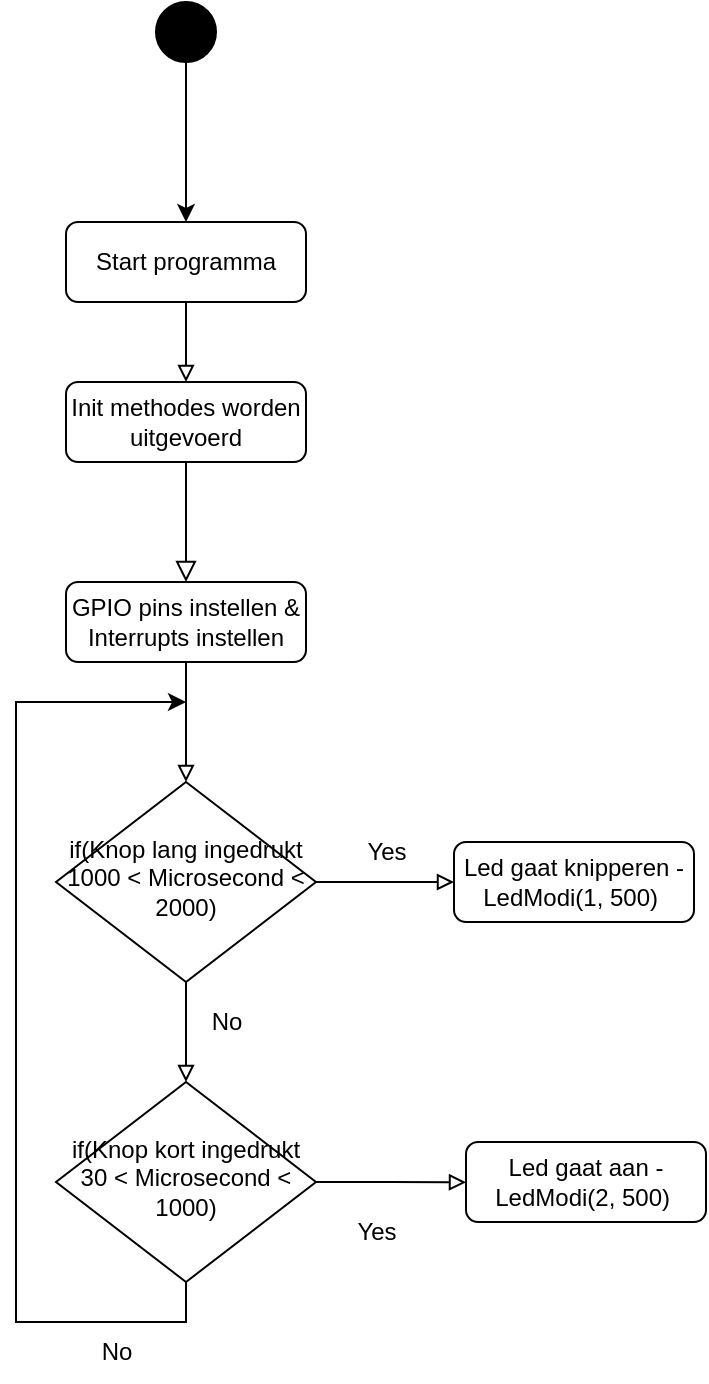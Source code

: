 <mxfile version="20.8.10" type="device"><diagram id="C5RBs43oDa-KdzZeNtuy" name="Page-1"><mxGraphModel dx="2062" dy="1909" grid="1" gridSize="10" guides="1" tooltips="1" connect="1" arrows="1" fold="1" page="1" pageScale="1" pageWidth="827" pageHeight="1169" math="0" shadow="0"><root><mxCell id="WIyWlLk6GJQsqaUBKTNV-0"/><mxCell id="WIyWlLk6GJQsqaUBKTNV-1" parent="WIyWlLk6GJQsqaUBKTNV-0"/><mxCell id="aw3jLP4qxmBBch9TnSvV-3" value="" style="rounded=0;html=1;jettySize=auto;orthogonalLoop=1;fontSize=11;endArrow=block;endFill=0;endSize=8;strokeWidth=1;shadow=0;labelBackgroundColor=none;edgeStyle=orthogonalEdgeStyle;entryX=0.5;entryY=0;entryDx=0;entryDy=0;" edge="1" parent="WIyWlLk6GJQsqaUBKTNV-1" source="aw3jLP4qxmBBch9TnSvV-4" target="aw3jLP4qxmBBch9TnSvV-9"><mxGeometry relative="1" as="geometry"><mxPoint x="5" y="140" as="targetPoint"/></mxGeometry></mxCell><mxCell id="aw3jLP4qxmBBch9TnSvV-4" value="Init methodes worden uitgevoerd" style="rounded=1;whiteSpace=wrap;html=1;fontSize=12;glass=0;strokeWidth=1;shadow=0;" vertex="1" parent="WIyWlLk6GJQsqaUBKTNV-1"><mxGeometry x="-55" y="50" width="120" height="40" as="geometry"/></mxCell><mxCell id="aw3jLP4qxmBBch9TnSvV-5" style="edgeStyle=orthogonalEdgeStyle;rounded=0;orthogonalLoop=1;jettySize=auto;html=1;exitX=1;exitY=0.5;exitDx=0;exitDy=0;fontFamily=Helvetica;endArrow=block;endFill=0;" edge="1" parent="WIyWlLk6GJQsqaUBKTNV-1" source="aw3jLP4qxmBBch9TnSvV-7"><mxGeometry relative="1" as="geometry"><mxPoint x="145" y="450.167" as="targetPoint"/></mxGeometry></mxCell><mxCell id="aw3jLP4qxmBBch9TnSvV-6" style="edgeStyle=orthogonalEdgeStyle;rounded=0;orthogonalLoop=1;jettySize=auto;html=1;exitX=0.5;exitY=1;exitDx=0;exitDy=0;" edge="1" parent="WIyWlLk6GJQsqaUBKTNV-1" source="aw3jLP4qxmBBch9TnSvV-7"><mxGeometry relative="1" as="geometry"><mxPoint x="5" y="210" as="targetPoint"/><Array as="points"><mxPoint x="5" y="520"/><mxPoint x="-80" y="520"/><mxPoint x="-80" y="210"/></Array></mxGeometry></mxCell><mxCell id="aw3jLP4qxmBBch9TnSvV-7" value="if(Knop kort ingedrukt 30 &amp;lt; Microsecond &amp;lt; 1000)" style="rhombus;whiteSpace=wrap;html=1;shadow=0;fontFamily=Helvetica;fontSize=12;align=center;strokeWidth=1;spacing=6;spacingTop=-4;" vertex="1" parent="WIyWlLk6GJQsqaUBKTNV-1"><mxGeometry x="-60" y="400" width="130" height="100" as="geometry"/></mxCell><mxCell id="aw3jLP4qxmBBch9TnSvV-8" style="edgeStyle=orthogonalEdgeStyle;rounded=0;orthogonalLoop=1;jettySize=auto;html=1;exitX=0.5;exitY=1;exitDx=0;exitDy=0;entryX=0.5;entryY=0;entryDx=0;entryDy=0;fontFamily=Helvetica;endArrow=block;endFill=0;" edge="1" parent="WIyWlLk6GJQsqaUBKTNV-1" source="aw3jLP4qxmBBch9TnSvV-9" target="aw3jLP4qxmBBch9TnSvV-12"><mxGeometry relative="1" as="geometry"/></mxCell><mxCell id="aw3jLP4qxmBBch9TnSvV-9" value="GPIO pins instellen &amp;amp;&lt;br&gt;Interrupts instellen" style="rounded=1;whiteSpace=wrap;html=1;fontSize=12;glass=0;strokeWidth=1;shadow=0;" vertex="1" parent="WIyWlLk6GJQsqaUBKTNV-1"><mxGeometry x="-55" y="150" width="120" height="40" as="geometry"/></mxCell><mxCell id="aw3jLP4qxmBBch9TnSvV-10" style="edgeStyle=orthogonalEdgeStyle;rounded=0;orthogonalLoop=1;jettySize=auto;html=1;exitX=0.5;exitY=1;exitDx=0;exitDy=0;fontFamily=Helvetica;endArrow=block;endFill=0;" edge="1" parent="WIyWlLk6GJQsqaUBKTNV-1" source="aw3jLP4qxmBBch9TnSvV-12" target="aw3jLP4qxmBBch9TnSvV-7"><mxGeometry relative="1" as="geometry"/></mxCell><mxCell id="aw3jLP4qxmBBch9TnSvV-11" style="edgeStyle=orthogonalEdgeStyle;rounded=0;orthogonalLoop=1;jettySize=auto;html=1;exitX=1;exitY=0.5;exitDx=0;exitDy=0;entryX=0;entryY=0.5;entryDx=0;entryDy=0;fontFamily=Helvetica;endArrow=block;endFill=0;" edge="1" parent="WIyWlLk6GJQsqaUBKTNV-1" source="aw3jLP4qxmBBch9TnSvV-12" target="aw3jLP4qxmBBch9TnSvV-14"><mxGeometry relative="1" as="geometry"/></mxCell><mxCell id="aw3jLP4qxmBBch9TnSvV-12" value="if(Knop lang ingedrukt 1000 &amp;lt; Microsecond &amp;lt; 2000)" style="rhombus;whiteSpace=wrap;html=1;shadow=0;fontFamily=Helvetica;fontSize=12;align=center;strokeWidth=1;spacing=6;spacingTop=-4;" vertex="1" parent="WIyWlLk6GJQsqaUBKTNV-1"><mxGeometry x="-60" y="250" width="130" height="100" as="geometry"/></mxCell><mxCell id="aw3jLP4qxmBBch9TnSvV-13" value="No" style="text;html=1;align=center;verticalAlign=middle;resizable=0;points=[];autosize=1;strokeColor=none;fillColor=none;fontFamily=Helvetica;" vertex="1" parent="WIyWlLk6GJQsqaUBKTNV-1"><mxGeometry x="5" y="355" width="40" height="30" as="geometry"/></mxCell><mxCell id="aw3jLP4qxmBBch9TnSvV-14" value="Led gaat knipperen - LedModi(1, 500)&amp;nbsp;" style="rounded=1;whiteSpace=wrap;html=1;fontSize=12;glass=0;strokeWidth=1;shadow=0;" vertex="1" parent="WIyWlLk6GJQsqaUBKTNV-1"><mxGeometry x="139" y="280" width="120" height="40" as="geometry"/></mxCell><mxCell id="aw3jLP4qxmBBch9TnSvV-15" value="Yes" style="text;html=1;align=center;verticalAlign=middle;resizable=0;points=[];autosize=1;strokeColor=none;fillColor=none;fontFamily=Helvetica;" vertex="1" parent="WIyWlLk6GJQsqaUBKTNV-1"><mxGeometry x="85" y="270" width="40" height="30" as="geometry"/></mxCell><mxCell id="aw3jLP4qxmBBch9TnSvV-16" value="Led gaat aan - LedModi(2, 500)&amp;nbsp;" style="rounded=1;whiteSpace=wrap;html=1;fontSize=12;glass=0;strokeWidth=1;shadow=0;" vertex="1" parent="WIyWlLk6GJQsqaUBKTNV-1"><mxGeometry x="145" y="430" width="120" height="40" as="geometry"/></mxCell><mxCell id="aw3jLP4qxmBBch9TnSvV-17" style="edgeStyle=orthogonalEdgeStyle;rounded=0;orthogonalLoop=1;jettySize=auto;html=1;exitX=0.5;exitY=1;exitDx=0;exitDy=0;entryX=0.5;entryY=0;entryDx=0;entryDy=0;fontFamily=Helvetica;endArrow=block;endFill=0;" edge="1" parent="WIyWlLk6GJQsqaUBKTNV-1" source="aw3jLP4qxmBBch9TnSvV-18" target="aw3jLP4qxmBBch9TnSvV-4"><mxGeometry relative="1" as="geometry"/></mxCell><mxCell id="aw3jLP4qxmBBch9TnSvV-18" value="Start programma" style="rounded=1;whiteSpace=wrap;html=1;fontSize=12;glass=0;strokeWidth=1;shadow=0;" vertex="1" parent="WIyWlLk6GJQsqaUBKTNV-1"><mxGeometry x="-55" y="-30" width="120" height="40" as="geometry"/></mxCell><mxCell id="aw3jLP4qxmBBch9TnSvV-19" style="edgeStyle=orthogonalEdgeStyle;rounded=0;orthogonalLoop=1;jettySize=auto;html=1;exitX=0.5;exitY=1;exitDx=0;exitDy=0;entryX=0.5;entryY=0;entryDx=0;entryDy=0;" edge="1" parent="WIyWlLk6GJQsqaUBKTNV-1" source="aw3jLP4qxmBBch9TnSvV-20" target="aw3jLP4qxmBBch9TnSvV-18"><mxGeometry relative="1" as="geometry"/></mxCell><mxCell id="aw3jLP4qxmBBch9TnSvV-20" value="" style="ellipse;whiteSpace=wrap;html=1;aspect=fixed;fillColor=#000000;" vertex="1" parent="WIyWlLk6GJQsqaUBKTNV-1"><mxGeometry x="-10" y="-140" width="30" height="30" as="geometry"/></mxCell><mxCell id="aw3jLP4qxmBBch9TnSvV-21" value="Yes" style="text;html=1;align=center;verticalAlign=middle;resizable=0;points=[];autosize=1;strokeColor=none;fillColor=none;" vertex="1" parent="WIyWlLk6GJQsqaUBKTNV-1"><mxGeometry x="80" y="460" width="40" height="30" as="geometry"/></mxCell><mxCell id="aw3jLP4qxmBBch9TnSvV-22" value="No" style="text;html=1;align=center;verticalAlign=middle;resizable=0;points=[];autosize=1;strokeColor=none;fillColor=none;fontFamily=Helvetica;" vertex="1" parent="WIyWlLk6GJQsqaUBKTNV-1"><mxGeometry x="-50" y="520" width="40" height="30" as="geometry"/></mxCell></root></mxGraphModel></diagram></mxfile>